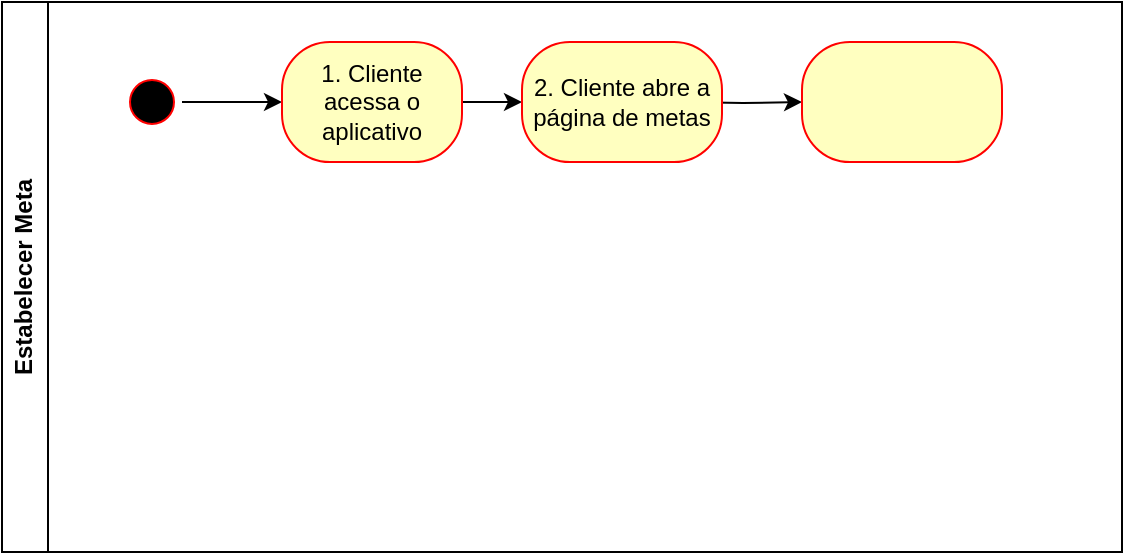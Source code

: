 <mxfile version="28.2.5">
  <diagram name="Página-1" id="9ZSFSqTpKgPwLhmnzNid">
    <mxGraphModel dx="872" dy="511" grid="1" gridSize="10" guides="1" tooltips="1" connect="1" arrows="1" fold="1" page="1" pageScale="1" pageWidth="827" pageHeight="1169" math="0" shadow="0">
      <root>
        <mxCell id="0" />
        <mxCell id="1" parent="0" />
        <mxCell id="5wmZo-m2C_Y5KggY9xoz-2" value="Estabelecer Meta" style="swimlane;horizontal=0;whiteSpace=wrap;html=1;" vertex="1" parent="1">
          <mxGeometry x="110" y="250" width="560" height="275" as="geometry" />
        </mxCell>
        <mxCell id="5wmZo-m2C_Y5KggY9xoz-39" style="edgeStyle=orthogonalEdgeStyle;rounded=0;orthogonalLoop=1;jettySize=auto;html=1;entryX=0;entryY=0.5;entryDx=0;entryDy=0;" edge="1" parent="5wmZo-m2C_Y5KggY9xoz-2" source="5wmZo-m2C_Y5KggY9xoz-35" target="5wmZo-m2C_Y5KggY9xoz-37">
          <mxGeometry relative="1" as="geometry" />
        </mxCell>
        <mxCell id="5wmZo-m2C_Y5KggY9xoz-35" value="" style="ellipse;html=1;shape=startState;fillColor=#000000;strokeColor=#ff0000;" vertex="1" parent="5wmZo-m2C_Y5KggY9xoz-2">
          <mxGeometry x="60" y="35" width="30" height="30" as="geometry" />
        </mxCell>
        <mxCell id="5wmZo-m2C_Y5KggY9xoz-41" value="" style="edgeStyle=orthogonalEdgeStyle;rounded=0;orthogonalLoop=1;jettySize=auto;html=1;" edge="1" parent="5wmZo-m2C_Y5KggY9xoz-2" source="5wmZo-m2C_Y5KggY9xoz-37" target="5wmZo-m2C_Y5KggY9xoz-40">
          <mxGeometry relative="1" as="geometry" />
        </mxCell>
        <mxCell id="5wmZo-m2C_Y5KggY9xoz-37" value="1. Cliente acessa o aplicativo" style="rounded=1;whiteSpace=wrap;html=1;arcSize=40;fontColor=#000000;fillColor=#ffffc0;strokeColor=#ff0000;" vertex="1" parent="5wmZo-m2C_Y5KggY9xoz-2">
          <mxGeometry x="140" y="20" width="90" height="60" as="geometry" />
        </mxCell>
        <mxCell id="5wmZo-m2C_Y5KggY9xoz-44" value="" style="edgeStyle=orthogonalEdgeStyle;rounded=0;orthogonalLoop=1;jettySize=auto;html=1;" edge="1" parent="5wmZo-m2C_Y5KggY9xoz-2" target="5wmZo-m2C_Y5KggY9xoz-43">
          <mxGeometry relative="1" as="geometry">
            <mxPoint x="340" y="50" as="sourcePoint" />
          </mxGeometry>
        </mxCell>
        <mxCell id="5wmZo-m2C_Y5KggY9xoz-40" value="2. Cliente abre a página de metas" style="whiteSpace=wrap;html=1;fillColor=#ffffc0;strokeColor=#ff0000;fontColor=#000000;rounded=1;arcSize=40;" vertex="1" parent="5wmZo-m2C_Y5KggY9xoz-2">
          <mxGeometry x="260" y="20" width="100" height="60" as="geometry" />
        </mxCell>
        <mxCell id="5wmZo-m2C_Y5KggY9xoz-43" value="" style="whiteSpace=wrap;html=1;fillColor=#ffffc0;strokeColor=#ff0000;fontColor=#000000;rounded=1;arcSize=40;" vertex="1" parent="5wmZo-m2C_Y5KggY9xoz-2">
          <mxGeometry x="400" y="20" width="100" height="60" as="geometry" />
        </mxCell>
      </root>
    </mxGraphModel>
  </diagram>
</mxfile>
